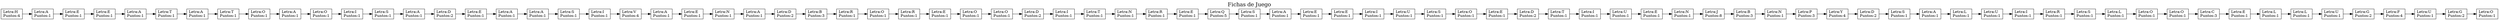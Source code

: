 digraph G {rankdir=LR
graph[label="Fichas de Juego", labelloc=t, fontsize=20]
node[shape = box];
Nodo0 [label = "Letra:O\lPuntos:1"];
Nodo1 [label = "Letra:G\lPuntos:2"];
Nodo2 [label = "Letra:U\lPuntos:1"];
Nodo3 [label = "Letra:F\lPuntos:4"];
Nodo4 [label = "Letra:G\lPuntos:2"];
Nodo5 [label = "Letra:U\lPuntos:1"];
Nodo6 [label = "Letra:L\lPuntos:1"];
Nodo7 [label = "Letra:L\lPuntos:1"];
Nodo8 [label = "Letra:E\lPuntos:1"];
Nodo9 [label = "Letra:C\lPuntos:3"];
Nodo10 [label = "Letra:O\lPuntos:1"];
Nodo11 [label = "Letra:O\lPuntos:1"];
Nodo12 [label = "Letra:L\lPuntos:1"];
Nodo13 [label = "Letra:S\lPuntos:1"];
Nodo14 [label = "Letra:R\lPuntos:1"];
Nodo15 [label = "Letra:I\lPuntos:1"];
Nodo16 [label = "Letra:U\lPuntos:1"];
Nodo17 [label = "Letra:L\lPuntos:1"];
Nodo18 [label = "Letra:A\lPuntos:1"];
Nodo19 [label = "Letra:S\lPuntos:1"];
Nodo20 [label = "Letra:D\lPuntos:2"];
Nodo21 [label = "Letra:Y\lPuntos:4"];
Nodo22 [label = "Letra:P\lPuntos:3"];
Nodo23 [label = "Letra:N\lPuntos:1"];
Nodo24 [label = "Letra:B\lPuntos:3"];
Nodo25 [label = "Letra:J\lPuntos:8"];
Nodo26 [label = "Letra:N\lPuntos:1"];
Nodo27 [label = "Letra:E\lPuntos:1"];
Nodo28 [label = "Letra:U\lPuntos:1"];
Nodo29 [label = "Letra:I\lPuntos:1"];
Nodo30 [label = "Letra:T\lPuntos:1"];
Nodo31 [label = "Letra:D\lPuntos:2"];
Nodo32 [label = "Letra:E\lPuntos:1"];
Nodo33 [label = "Letra:O\lPuntos:1"];
Nodo34 [label = "Letra:S\lPuntos:1"];
Nodo35 [label = "Letra:U\lPuntos:1"];
Nodo36 [label = "Letra:I\lPuntos:1"];
Nodo37 [label = "Letra:E\lPuntos:1"];
Nodo38 [label = "Letra:E\lPuntos:1"];
Nodo39 [label = "Letra:A\lPuntos:1"];
Nodo40 [label = "Letra:S\lPuntos:1"];
Nodo41 [label = "Letra:Q\lPuntos:5"];
Nodo42 [label = "Letra:E\lPuntos:1"];
Nodo43 [label = "Letra:R\lPuntos:1"];
Nodo44 [label = "Letra:N\lPuntos:1"];
Nodo45 [label = "Letra:T\lPuntos:1"];
Nodo46 [label = "Letra:I\lPuntos:1"];
Nodo47 [label = "Letra:D\lPuntos:2"];
Nodo48 [label = "Letra:O\lPuntos:1"];
Nodo49 [label = "Letra:O\lPuntos:1"];
Nodo50 [label = "Letra:E\lPuntos:1"];
Nodo51 [label = "Letra:R\lPuntos:1"];
Nodo52 [label = "Letra:O\lPuntos:1"];
Nodo53 [label = "Letra:R\lPuntos:1"];
Nodo54 [label = "Letra:B\lPuntos:3"];
Nodo55 [label = "Letra:D\lPuntos:2"];
Nodo56 [label = "Letra:A\lPuntos:1"];
Nodo57 [label = "Letra:N\lPuntos:1"];
Nodo58 [label = "Letra:E\lPuntos:1"];
Nodo59 [label = "Letra:A\lPuntos:1"];
Nodo60 [label = "Letra:V\lPuntos:4"];
Nodo61 [label = "Letra:I\lPuntos:1"];
Nodo62 [label = "Letra:S\lPuntos:1"];
Nodo63 [label = "Letra:A\lPuntos:1"];
Nodo64 [label = "Letra:A\lPuntos:1"];
Nodo65 [label = "Letra:E\lPuntos:1"];
Nodo66 [label = "Letra:D\lPuntos:2"];
Nodo67 [label = "Letra:A\lPuntos:1"];
Nodo68 [label = "Letra:S\lPuntos:1"];
Nodo69 [label = "Letra:I\lPuntos:1"];
Nodo70 [label = "Letra:O\lPuntos:1"];
Nodo71 [label = "Letra:A\lPuntos:1"];
Nodo72 [label = "Letra:O\lPuntos:1"];
Nodo73 [label = "Letra:T\lPuntos:1"];
Nodo74 [label = "Letra:A\lPuntos:1"];
Nodo75 [label = "Letra:T\lPuntos:1"];
Nodo76 [label = "Letra:A\lPuntos:1"];
Nodo77 [label = "Letra:E\lPuntos:1"];
Nodo78 [label = "Letra:E\lPuntos:1"];
Nodo79 [label = "Letra:A\lPuntos:1"];
Nodo80 [label = "Letra:H\lPuntos:4"];
Nodo80->Nodo79;
Nodo79->Nodo78;
Nodo78->Nodo77;
Nodo77->Nodo76;
Nodo76->Nodo75;
Nodo75->Nodo74;
Nodo74->Nodo73;
Nodo73->Nodo72;
Nodo72->Nodo71;
Nodo71->Nodo70;
Nodo70->Nodo69;
Nodo69->Nodo68;
Nodo68->Nodo67;
Nodo67->Nodo66;
Nodo66->Nodo65;
Nodo65->Nodo64;
Nodo64->Nodo63;
Nodo63->Nodo62;
Nodo62->Nodo61;
Nodo61->Nodo60;
Nodo60->Nodo59;
Nodo59->Nodo58;
Nodo58->Nodo57;
Nodo57->Nodo56;
Nodo56->Nodo55;
Nodo55->Nodo54;
Nodo54->Nodo53;
Nodo53->Nodo52;
Nodo52->Nodo51;
Nodo51->Nodo50;
Nodo50->Nodo49;
Nodo49->Nodo48;
Nodo48->Nodo47;
Nodo47->Nodo46;
Nodo46->Nodo45;
Nodo45->Nodo44;
Nodo44->Nodo43;
Nodo43->Nodo42;
Nodo42->Nodo41;
Nodo41->Nodo40;
Nodo40->Nodo39;
Nodo39->Nodo38;
Nodo38->Nodo37;
Nodo37->Nodo36;
Nodo36->Nodo35;
Nodo35->Nodo34;
Nodo34->Nodo33;
Nodo33->Nodo32;
Nodo32->Nodo31;
Nodo31->Nodo30;
Nodo30->Nodo29;
Nodo29->Nodo28;
Nodo28->Nodo27;
Nodo27->Nodo26;
Nodo26->Nodo25;
Nodo25->Nodo24;
Nodo24->Nodo23;
Nodo23->Nodo22;
Nodo22->Nodo21;
Nodo21->Nodo20;
Nodo20->Nodo19;
Nodo19->Nodo18;
Nodo18->Nodo17;
Nodo17->Nodo16;
Nodo16->Nodo15;
Nodo15->Nodo14;
Nodo14->Nodo13;
Nodo13->Nodo12;
Nodo12->Nodo11;
Nodo11->Nodo10;
Nodo10->Nodo9;
Nodo9->Nodo8;
Nodo8->Nodo7;
Nodo7->Nodo6;
Nodo6->Nodo5;
Nodo5->Nodo4;
Nodo4->Nodo3;
Nodo3->Nodo2;
Nodo2->Nodo1;
Nodo1->Nodo0;
}